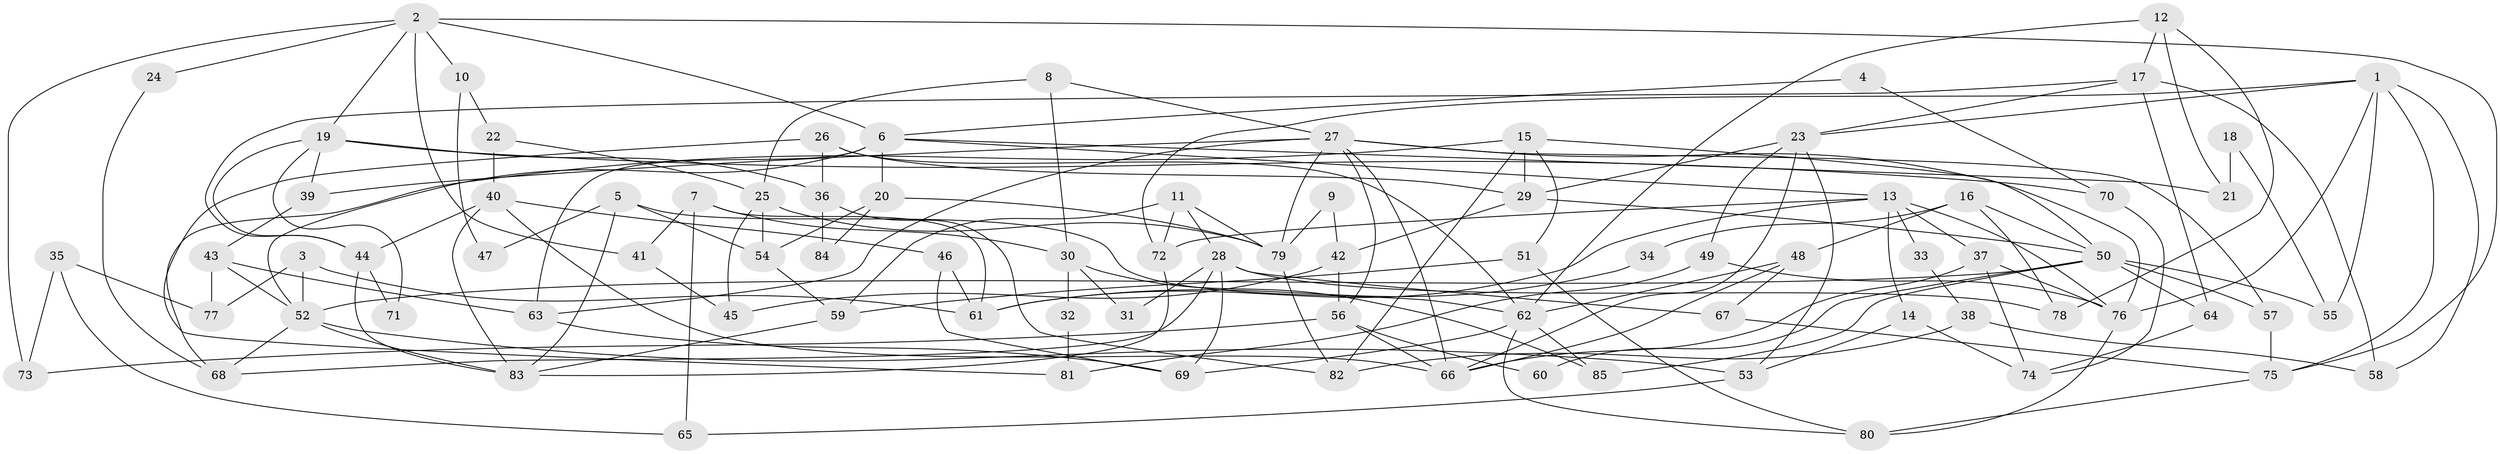 // coarse degree distribution, {5: 0.11538461538461539, 7: 0.038461538461538464, 4: 0.19230769230769232, 6: 0.15384615384615385, 10: 0.07692307692307693, 14: 0.038461538461538464, 8: 0.15384615384615385, 9: 0.15384615384615385, 3: 0.038461538461538464, 11: 0.038461538461538464}
// Generated by graph-tools (version 1.1) at 2025/37/03/04/25 23:37:05]
// undirected, 85 vertices, 170 edges
graph export_dot {
  node [color=gray90,style=filled];
  1;
  2;
  3;
  4;
  5;
  6;
  7;
  8;
  9;
  10;
  11;
  12;
  13;
  14;
  15;
  16;
  17;
  18;
  19;
  20;
  21;
  22;
  23;
  24;
  25;
  26;
  27;
  28;
  29;
  30;
  31;
  32;
  33;
  34;
  35;
  36;
  37;
  38;
  39;
  40;
  41;
  42;
  43;
  44;
  45;
  46;
  47;
  48;
  49;
  50;
  51;
  52;
  53;
  54;
  55;
  56;
  57;
  58;
  59;
  60;
  61;
  62;
  63;
  64;
  65;
  66;
  67;
  68;
  69;
  70;
  71;
  72;
  73;
  74;
  75;
  76;
  77;
  78;
  79;
  80;
  81;
  82;
  83;
  84;
  85;
  1 -- 23;
  1 -- 72;
  1 -- 55;
  1 -- 58;
  1 -- 75;
  1 -- 76;
  2 -- 75;
  2 -- 41;
  2 -- 6;
  2 -- 10;
  2 -- 19;
  2 -- 24;
  2 -- 73;
  3 -- 61;
  3 -- 52;
  3 -- 77;
  4 -- 6;
  4 -- 70;
  5 -- 62;
  5 -- 83;
  5 -- 47;
  5 -- 54;
  6 -- 52;
  6 -- 13;
  6 -- 20;
  6 -- 21;
  6 -- 63;
  7 -- 61;
  7 -- 30;
  7 -- 41;
  7 -- 65;
  8 -- 27;
  8 -- 25;
  8 -- 30;
  9 -- 79;
  9 -- 42;
  10 -- 22;
  10 -- 47;
  11 -- 79;
  11 -- 72;
  11 -- 28;
  11 -- 59;
  12 -- 78;
  12 -- 62;
  12 -- 17;
  12 -- 21;
  13 -- 37;
  13 -- 14;
  13 -- 33;
  13 -- 61;
  13 -- 72;
  13 -- 76;
  14 -- 53;
  14 -- 74;
  15 -- 29;
  15 -- 82;
  15 -- 50;
  15 -- 51;
  15 -- 68;
  16 -- 48;
  16 -- 50;
  16 -- 34;
  16 -- 78;
  17 -- 64;
  17 -- 23;
  17 -- 44;
  17 -- 58;
  18 -- 55;
  18 -- 21;
  19 -- 44;
  19 -- 36;
  19 -- 39;
  19 -- 70;
  19 -- 71;
  20 -- 54;
  20 -- 79;
  20 -- 84;
  22 -- 40;
  22 -- 25;
  23 -- 66;
  23 -- 29;
  23 -- 49;
  23 -- 53;
  24 -- 68;
  25 -- 79;
  25 -- 54;
  25 -- 45;
  26 -- 29;
  26 -- 62;
  26 -- 36;
  26 -- 81;
  27 -- 76;
  27 -- 63;
  27 -- 39;
  27 -- 56;
  27 -- 57;
  27 -- 66;
  27 -- 79;
  28 -- 69;
  28 -- 31;
  28 -- 67;
  28 -- 68;
  28 -- 78;
  29 -- 50;
  29 -- 42;
  30 -- 85;
  30 -- 31;
  30 -- 32;
  32 -- 81;
  33 -- 38;
  34 -- 61;
  35 -- 77;
  35 -- 65;
  35 -- 73;
  36 -- 82;
  36 -- 84;
  37 -- 76;
  37 -- 66;
  37 -- 74;
  38 -- 82;
  38 -- 58;
  39 -- 43;
  40 -- 66;
  40 -- 83;
  40 -- 44;
  40 -- 46;
  41 -- 45;
  42 -- 56;
  42 -- 45;
  43 -- 52;
  43 -- 63;
  43 -- 77;
  44 -- 71;
  44 -- 83;
  46 -- 69;
  46 -- 61;
  48 -- 67;
  48 -- 66;
  48 -- 62;
  49 -- 76;
  49 -- 81;
  50 -- 52;
  50 -- 55;
  50 -- 57;
  50 -- 60;
  50 -- 64;
  50 -- 85;
  51 -- 80;
  51 -- 59;
  52 -- 83;
  52 -- 68;
  52 -- 53;
  53 -- 65;
  54 -- 59;
  56 -- 73;
  56 -- 60;
  56 -- 66;
  57 -- 75;
  59 -- 83;
  62 -- 80;
  62 -- 69;
  62 -- 85;
  63 -- 69;
  64 -- 74;
  67 -- 75;
  70 -- 74;
  72 -- 83;
  75 -- 80;
  76 -- 80;
  79 -- 82;
}
